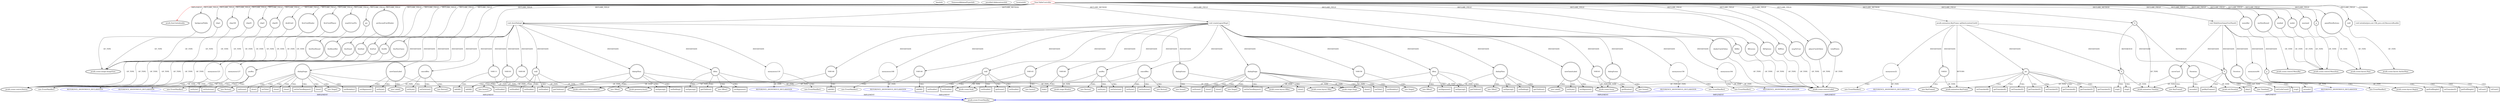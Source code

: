 digraph {
baseInfo[graphId=394,category="extension_graph",isAnonymous=false,possibleRelation=true]
frameworkRelatedTypesInfo[0="javafx.fxml.Initializable"]
possibleCollaborationsInfo[0="394~CLIENT_METHOD_DECLARATION-INSTANTIATION-~javafx.fxml.Initializable ~javafx.event.EventHandler ~false~true"]
locationInfo[projectName="Edenm-BlackJack",filePath="/Edenm-BlackJack/BlackJack-master/src/View/TableController.java",contextSignature="TableController",graphId="394"]
0[label="View.TableController",vertexType="ROOT_CLIENT_CLASS_DECLARATION",isFrameworkType=false,color=red]
1[label="javafx.fxml.Initializable",vertexType="FRAMEWORK_INTERFACE_TYPE",isFrameworkType=true,peripheries=2]
2[label="backgroudTable",vertexType="FIELD_DECLARATION",isFrameworkType=true,peripheries=2,shape=circle]
3[label="javafx.scene.image.ImageView",vertexType="FRAMEWORK_CLASS_TYPE",isFrameworkType=true,peripheries=2]
4[label="btnDeal",vertexType="FIELD_DECLARATION",isFrameworkType=true,peripheries=2,shape=circle]
5[label="javafx.scene.control.Button",vertexType="FRAMEWORK_CLASS_TYPE",isFrameworkType=true,peripheries=2]
6[label="btnExit",vertexType="FIELD_DECLARATION",isFrameworkType=true,peripheries=2,shape=circle]
8[label="btnHit",vertexType="FIELD_DECLARATION",isFrameworkType=true,peripheries=2,shape=circle]
10[label="btnNewGame",vertexType="FIELD_DECLARATION",isFrameworkType=true,peripheries=2,shape=circle]
12[label="btnNewRound",vertexType="FIELD_DECLARATION",isFrameworkType=true,peripheries=2,shape=circle]
14[label="btnResetBet",vertexType="FIELD_DECLARATION",isFrameworkType=true,peripheries=2,shape=circle]
16[label="btnStand",vertexType="FIELD_DECLARATION",isFrameworkType=true,peripheries=2,shape=circle]
18[label="chip1",vertexType="FIELD_DECLARATION",isFrameworkType=true,peripheries=2,shape=circle]
20[label="chip100",vertexType="FIELD_DECLARATION",isFrameworkType=true,peripheries=2,shape=circle]
22[label="chip25",vertexType="FIELD_DECLARATION",isFrameworkType=true,peripheries=2,shape=circle]
24[label="chip5",vertexType="FIELD_DECLARATION",isFrameworkType=true,peripheries=2,shape=circle]
26[label="chip50",vertexType="FIELD_DECLARATION",isFrameworkType=true,peripheries=2,shape=circle]
28[label="dealerCardsValue",vertexType="FIELD_DECLARATION",isFrameworkType=true,peripheries=2,shape=circle]
29[label="javafx.scene.control.Label",vertexType="FRAMEWORK_CLASS_TYPE",isFrameworkType=true,peripheries=2]
30[label="deckCard",vertexType="FIELD_DECLARATION",isFrameworkType=true,peripheries=2,shape=circle]
32[label="firstCardDealer",vertexType="FIELD_DECLARATION",isFrameworkType=true,peripheries=2,shape=circle]
34[label="firstCardPlayer",vertexType="FIELD_DECLARATION",isFrameworkType=true,peripheries=2,shape=circle]
36[label="lblBet",vertexType="FIELD_DECLARATION",isFrameworkType=true,peripheries=2,shape=circle]
38[label="lblLosses",vertexType="FIELD_DECLARATION",isFrameworkType=true,peripheries=2,shape=circle]
40[label="lblOptions",vertexType="FIELD_DECLARATION",isFrameworkType=true,peripheries=2,shape=circle]
42[label="lblWins",vertexType="FIELD_DECLARATION",isFrameworkType=true,peripheries=2,shape=circle]
44[label="menuBar",vertexType="FIELD_DECLARATION",isFrameworkType=true,peripheries=2,shape=circle]
45[label="javafx.scene.control.MenuBar",vertexType="FRAMEWORK_CLASS_TYPE",isFrameworkType=true,peripheries=2]
46[label="mnNewRound",vertexType="FIELD_DECLARATION",isFrameworkType=true,peripheries=2,shape=circle]
47[label="javafx.scene.control.MenuItem",vertexType="FRAMEWORK_CLASS_TYPE",isFrameworkType=true,peripheries=2]
48[label="mndeal",vertexType="FIELD_DECLARATION",isFrameworkType=true,peripheries=2,shape=circle]
50[label="mnhit",vertexType="FIELD_DECLARATION",isFrameworkType=true,peripheries=2,shape=circle]
52[label="mnstand",vertexType="FIELD_DECLARATION",isFrameworkType=true,peripheries=2,shape=circle]
54[label="msgToUser",vertexType="FIELD_DECLARATION",isFrameworkType=true,peripheries=2,shape=circle]
56[label="msgToUserPic",vertexType="FIELD_DECLARATION",isFrameworkType=true,peripheries=2,shape=circle]
58[label="p",vertexType="FIELD_DECLARATION",isFrameworkType=true,peripheries=2,shape=circle]
59[label="javafx.scene.layout.Pane",vertexType="FRAMEWORK_CLASS_TYPE",isFrameworkType=true,peripheries=2]
60[label="panelNewButtons",vertexType="FIELD_DECLARATION",isFrameworkType=true,peripheries=2,shape=circle]
62[label="pic",vertexType="FIELD_DECLARATION",isFrameworkType=true,peripheries=2,shape=circle]
64[label="picSecondCardDealer",vertexType="FIELD_DECLARATION",isFrameworkType=true,peripheries=2,shape=circle]
66[label="playerCardsValue",vertexType="FIELD_DECLARATION",isFrameworkType=true,peripheries=2,shape=circle]
68[label="tl",vertexType="FIELD_DECLARATION",isFrameworkType=true,peripheries=2,shape=circle]
69[label="javafx.animation.Timeline",vertexType="FRAMEWORK_CLASS_TYPE",isFrameworkType=true,peripheries=2]
70[label="totalPoints",vertexType="FIELD_DECLARATION",isFrameworkType=true,peripheries=2,shape=circle]
72[label="wall",vertexType="FIELD_DECLARATION",isFrameworkType=true,peripheries=2,shape=circle]
73[label="javafx.scene.layout.AnchorPane",vertexType="FRAMEWORK_CLASS_TYPE",isFrameworkType=true,peripheries=2]
74[label="void initialize(java.net.URL,java.util.ResourceBundle)",vertexType="OVERRIDING_METHOD_DECLARATION",isFrameworkType=false,shape=box]
141[label="javafx.animation.KeyFrame upDateLocationCard()",vertexType="CLIENT_METHOD_DECLARATION",isFrameworkType=false,shape=box]
142[label="javafx.animation.KeyFrame",vertexType="FRAMEWORK_CLASS_TYPE",isFrameworkType=true,peripheries=2]
144[label="VAR20",vertexType="VARIABLE_EXPRESION",isFrameworkType=true,peripheries=2,shape=circle]
143[label="new KeyFrame()",vertexType="CONSTRUCTOR_CALL",isFrameworkType=true,peripheries=2]
146[label="Duration",vertexType="VARIABLE_EXPRESION",isFrameworkType=true,peripheries=2,shape=circle]
148[label="javafx.util.Duration",vertexType="FRAMEWORK_CLASS_TYPE",isFrameworkType=true,peripheries=2]
147[label="seconds()",vertexType="INSIDE_CALL",isFrameworkType=true,peripheries=2,shape=box]
150[label="anonymous22",vertexType="VARIABLE_EXPRESION",isFrameworkType=false,shape=circle]
151[label="REFERENCE_ANONYMOUS_DECLARATION",vertexType="REFERENCE_ANONYMOUS_DECLARATION",isFrameworkType=false,color=blue]
152[label="javafx.event.EventHandler",vertexType="FRAMEWORK_INTERFACE_TYPE",isFrameworkType=true,peripheries=2]
149[label="new EventHandler()",vertexType="CONSTRUCTOR_CALL",isFrameworkType=false]
153[label="pic",vertexType="VARIABLE_EXPRESION",isFrameworkType=true,peripheries=2,shape=circle]
155[label="javafx.scene.Node",vertexType="FRAMEWORK_CLASS_TYPE",isFrameworkType=true,peripheries=2]
154[label="getTranslateX()",vertexType="INSIDE_CALL",isFrameworkType=true,peripheries=2,shape=box]
157[label="getTranslateY()",vertexType="INSIDE_CALL",isFrameworkType=true,peripheries=2,shape=box]
159[label="setTranslateX()",vertexType="INSIDE_CALL",isFrameworkType=true,peripheries=2,shape=box]
161[label="getTranslateX()",vertexType="INSIDE_CALL",isFrameworkType=true,peripheries=2,shape=box]
163[label="setTranslateY()",vertexType="INSIDE_CALL",isFrameworkType=true,peripheries=2,shape=box]
165[label="getTranslateY()",vertexType="INSIDE_CALL",isFrameworkType=true,peripheries=2,shape=box]
166[label="tl",vertexType="VARIABLE_EXPRESION",isFrameworkType=true,peripheries=2,shape=circle]
167[label="stop()",vertexType="INSIDE_CALL",isFrameworkType=true,peripheries=2,shape=box]
170[label="setTranslateY()",vertexType="INSIDE_CALL",isFrameworkType=true,peripheries=2,shape=box]
172[label="getTranslateY()",vertexType="INSIDE_CALL",isFrameworkType=true,peripheries=2,shape=box]
174[label="stop()",vertexType="INSIDE_CALL",isFrameworkType=true,peripheries=2,shape=box]
331[label="void SlideDownGameOverPanel()",vertexType="CLIENT_METHOD_DECLARATION",isFrameworkType=false,shape=box]
333[label="tl",vertexType="VARIABLE_EXPRESION",isFrameworkType=true,peripheries=2,shape=circle]
332[label="new Timeline()",vertexType="CONSTRUCTOR_CALL",isFrameworkType=true,peripheries=2]
336[label="setCycleCount()",vertexType="INSIDE_CALL",isFrameworkType=true,peripheries=2,shape=box]
338[label="moveCard",vertexType="VARIABLE_EXPRESION",isFrameworkType=true,peripheries=2,shape=circle]
337[label="new KeyFrame()",vertexType="CONSTRUCTOR_CALL",isFrameworkType=true,peripheries=2]
340[label="Duration",vertexType="VARIABLE_EXPRESION",isFrameworkType=true,peripheries=2,shape=circle]
341[label="seconds()",vertexType="INSIDE_CALL",isFrameworkType=true,peripheries=2,shape=box]
344[label="anonymous84",vertexType="VARIABLE_EXPRESION",isFrameworkType=false,shape=circle]
345[label="REFERENCE_ANONYMOUS_DECLARATION",vertexType="REFERENCE_ANONYMOUS_DECLARATION",isFrameworkType=false,color=blue]
343[label="new EventHandler()",vertexType="CONSTRUCTOR_CALL",isFrameworkType=false]
347[label="p",vertexType="VARIABLE_EXPRESION",isFrameworkType=true,peripheries=2,shape=circle]
349[label="javafx.scene.layout.Region",vertexType="FRAMEWORK_CLASS_TYPE",isFrameworkType=true,peripheries=2]
348[label="getPrefHeight()",vertexType="INSIDE_CALL",isFrameworkType=true,peripheries=2,shape=box]
351[label="setTranslateY()",vertexType="INSIDE_CALL",isFrameworkType=true,peripheries=2,shape=box]
353[label="getPrefHeight()",vertexType="INSIDE_CALL",isFrameworkType=true,peripheries=2,shape=box]
355[label="toFront()",vertexType="INSIDE_CALL",isFrameworkType=true,peripheries=2,shape=box]
357[label="stop()",vertexType="INSIDE_CALL",isFrameworkType=true,peripheries=2,shape=box]
359[label="toFront()",vertexType="INSIDE_CALL",isFrameworkType=true,peripheries=2,shape=box]
361[label="getKeyFrames()",vertexType="INSIDE_CALL",isFrameworkType=true,peripheries=2,shape=box]
363[label="play()",vertexType="INSIDE_CALL",isFrameworkType=true,peripheries=2,shape=box]
364[label="void showDialog()",vertexType="CLIENT_METHOD_DECLARATION",isFrameworkType=false,shape=box]
366[label="dialogStage",vertexType="VARIABLE_EXPRESION",isFrameworkType=true,peripheries=2,shape=circle]
367[label="javafx.stage.Stage",vertexType="FRAMEWORK_CLASS_TYPE",isFrameworkType=true,peripheries=2]
365[label="new Stage()",vertexType="CONSTRUCTOR_CALL",isFrameworkType=true,peripheries=2]
369[label="setTitle()",vertexType="INSIDE_CALL",isFrameworkType=true,peripheries=2,shape=box]
371[label="yesBtn",vertexType="VARIABLE_EXPRESION",isFrameworkType=true,peripheries=2,shape=circle]
370[label="new Button()",vertexType="CONSTRUCTOR_CALL",isFrameworkType=true,peripheries=2]
374[label="cancelBtn",vertexType="VARIABLE_EXPRESION",isFrameworkType=true,peripheries=2,shape=circle]
373[label="new Button()",vertexType="CONSTRUCTOR_CALL",isFrameworkType=true,peripheries=2]
377[label="setStyle()",vertexType="INSIDE_CALL",isFrameworkType=true,peripheries=2,shape=box]
379[label="setStyle()",vertexType="INSIDE_CALL",isFrameworkType=true,peripheries=2,shape=box]
381[label="initModality()",vertexType="INSIDE_CALL",isFrameworkType=true,peripheries=2,shape=box]
383[label="hBox",vertexType="VARIABLE_EXPRESION",isFrameworkType=true,peripheries=2,shape=circle]
384[label="javafx.scene.layout.HBox",vertexType="FRAMEWORK_CLASS_TYPE",isFrameworkType=true,peripheries=2]
382[label="new HBox()",vertexType="CONSTRUCTOR_CALL",isFrameworkType=true,peripheries=2]
386[label="setAlignment()",vertexType="INSIDE_CALL",isFrameworkType=true,peripheries=2,shape=box]
388[label="setSpacing()",vertexType="INSIDE_CALL",isFrameworkType=true,peripheries=2,shape=box]
389[label="VAR103",vertexType="VARIABLE_EXPRESION",isFrameworkType=true,peripheries=2,shape=circle]
391[label="javafx.collections.ObservableList",vertexType="FRAMEWORK_INTERFACE_TYPE",isFrameworkType=true,peripheries=2]
390[label="addAll()",vertexType="INSIDE_CALL",isFrameworkType=true,peripheries=2,shape=box]
393[label="getChildren()",vertexType="INSIDE_CALL",isFrameworkType=true,peripheries=2,shape=box]
395[label="dialogVbox",vertexType="VARIABLE_EXPRESION",isFrameworkType=true,peripheries=2,shape=circle]
396[label="javafx.scene.layout.VBox",vertexType="FRAMEWORK_CLASS_TYPE",isFrameworkType=true,peripheries=2]
394[label="new VBox()",vertexType="CONSTRUCTOR_CALL",isFrameworkType=true,peripheries=2]
398[label="setSpacing()",vertexType="INSIDE_CALL",isFrameworkType=true,peripheries=2,shape=box]
400[label="setPadding()",vertexType="INSIDE_CALL",isFrameworkType=true,peripheries=2,shape=box]
402[label="VAR108",vertexType="VARIABLE_EXPRESION",isFrameworkType=true,peripheries=2,shape=circle]
403[label="javafx.geometry.Insets",vertexType="FRAMEWORK_CLASS_TYPE",isFrameworkType=true,peripheries=2]
401[label="new Insets()",vertexType="CONSTRUCTOR_CALL",isFrameworkType=true,peripheries=2]
405[label="newGameLabel",vertexType="VARIABLE_EXPRESION",isFrameworkType=true,peripheries=2,shape=circle]
404[label="new Label()",vertexType="CONSTRUCTOR_CALL",isFrameworkType=true,peripheries=2]
408[label="setStyle()",vertexType="INSIDE_CALL",isFrameworkType=true,peripheries=2,shape=box]
409[label="VAR111",vertexType="VARIABLE_EXPRESION",isFrameworkType=true,peripheries=2,shape=circle]
410[label="addAll()",vertexType="INSIDE_CALL",isFrameworkType=true,peripheries=2,shape=box]
413[label="getChildren()",vertexType="INSIDE_CALL",isFrameworkType=true,peripheries=2,shape=box]
415[label="setAlignment()",vertexType="INSIDE_CALL",isFrameworkType=true,peripheries=2,shape=box]
417[label="dialogScene",vertexType="VARIABLE_EXPRESION",isFrameworkType=true,peripheries=2,shape=circle]
418[label="javafx.scene.Scene",vertexType="FRAMEWORK_CLASS_TYPE",isFrameworkType=true,peripheries=2]
416[label="new Scene()",vertexType="CONSTRUCTOR_CALL",isFrameworkType=true,peripheries=2]
420[label="setScene()",vertexType="INSIDE_CALL",isFrameworkType=true,peripheries=2,shape=box]
421[label="wall",vertexType="VARIABLE_EXPRESION",isFrameworkType=true,peripheries=2,shape=circle]
422[label="setDisable()",vertexType="INSIDE_CALL",isFrameworkType=true,peripheries=2,shape=box]
425[label="show()",vertexType="INSIDE_CALL",isFrameworkType=true,peripheries=2,shape=box]
427[label="setOnAction()",vertexType="INSIDE_CALL",isFrameworkType=true,peripheries=2,shape=box]
429[label="anonymous119",vertexType="VARIABLE_EXPRESION",isFrameworkType=false,shape=circle]
430[label="REFERENCE_ANONYMOUS_DECLARATION",vertexType="REFERENCE_ANONYMOUS_DECLARATION",isFrameworkType=false,color=blue]
428[label="new EventHandler()",vertexType="CONSTRUCTOR_CALL",isFrameworkType=false]
433[label="setDisable()",vertexType="INSIDE_CALL",isFrameworkType=true,peripheries=2,shape=box]
435[label="close()",vertexType="INSIDE_CALL",isFrameworkType=true,peripheries=2,shape=box]
437[label="setOnAction()",vertexType="INSIDE_CALL",isFrameworkType=true,peripheries=2,shape=box]
439[label="anonymous123",vertexType="VARIABLE_EXPRESION",isFrameworkType=false,shape=circle]
440[label="REFERENCE_ANONYMOUS_DECLARATION",vertexType="REFERENCE_ANONYMOUS_DECLARATION",isFrameworkType=false,color=blue]
438[label="new EventHandler()",vertexType="CONSTRUCTOR_CALL",isFrameworkType=false]
443[label="setDisable()",vertexType="INSIDE_CALL",isFrameworkType=true,peripheries=2,shape=box]
445[label="close()",vertexType="INSIDE_CALL",isFrameworkType=true,peripheries=2,shape=box]
447[label="setOnCloseRequest()",vertexType="INSIDE_CALL",isFrameworkType=true,peripheries=2,shape=box]
449[label="anonymous127",vertexType="VARIABLE_EXPRESION",isFrameworkType=false,shape=circle]
450[label="REFERENCE_ANONYMOUS_DECLARATION",vertexType="REFERENCE_ANONYMOUS_DECLARATION",isFrameworkType=false,color=blue]
448[label="new EventHandler()",vertexType="CONSTRUCTOR_CALL",isFrameworkType=false]
453[label="setDisable()",vertexType="INSIDE_CALL",isFrameworkType=true,peripheries=2,shape=box]
455[label="close()",vertexType="INSIDE_CALL",isFrameworkType=true,peripheries=2,shape=box]
456[label="void createLogoutMsg()",vertexType="CLIENT_METHOD_DECLARATION",isFrameworkType=false,shape=box]
458[label="dialogStage",vertexType="VARIABLE_EXPRESION",isFrameworkType=true,peripheries=2,shape=circle]
457[label="new Stage()",vertexType="CONSTRUCTOR_CALL",isFrameworkType=true,peripheries=2]
461[label="setTitle()",vertexType="INSIDE_CALL",isFrameworkType=true,peripheries=2,shape=box]
463[label="yesBtn",vertexType="VARIABLE_EXPRESION",isFrameworkType=true,peripheries=2,shape=circle]
462[label="new Button()",vertexType="CONSTRUCTOR_CALL",isFrameworkType=true,peripheries=2]
466[label="cancelBtn",vertexType="VARIABLE_EXPRESION",isFrameworkType=true,peripheries=2,shape=circle]
465[label="new Button()",vertexType="CONSTRUCTOR_CALL",isFrameworkType=true,peripheries=2]
469[label="setStyle()",vertexType="INSIDE_CALL",isFrameworkType=true,peripheries=2,shape=box]
471[label="setStyle()",vertexType="INSIDE_CALL",isFrameworkType=true,peripheries=2,shape=box]
473[label="initModality()",vertexType="INSIDE_CALL",isFrameworkType=true,peripheries=2,shape=box]
475[label="hBox",vertexType="VARIABLE_EXPRESION",isFrameworkType=true,peripheries=2,shape=circle]
474[label="new HBox()",vertexType="CONSTRUCTOR_CALL",isFrameworkType=true,peripheries=2]
478[label="setAlignment()",vertexType="INSIDE_CALL",isFrameworkType=true,peripheries=2,shape=box]
480[label="setSpacing()",vertexType="INSIDE_CALL",isFrameworkType=true,peripheries=2,shape=box]
481[label="VAR140",vertexType="VARIABLE_EXPRESION",isFrameworkType=true,peripheries=2,shape=circle]
482[label="addAll()",vertexType="INSIDE_CALL",isFrameworkType=true,peripheries=2,shape=box]
485[label="getChildren()",vertexType="INSIDE_CALL",isFrameworkType=true,peripheries=2,shape=box]
487[label="dialogVbox",vertexType="VARIABLE_EXPRESION",isFrameworkType=true,peripheries=2,shape=circle]
486[label="new VBox()",vertexType="CONSTRUCTOR_CALL",isFrameworkType=true,peripheries=2]
490[label="setSpacing()",vertexType="INSIDE_CALL",isFrameworkType=true,peripheries=2,shape=box]
492[label="setPadding()",vertexType="INSIDE_CALL",isFrameworkType=true,peripheries=2,shape=box]
494[label="VAR145",vertexType="VARIABLE_EXPRESION",isFrameworkType=true,peripheries=2,shape=circle]
493[label="new Insets()",vertexType="CONSTRUCTOR_CALL",isFrameworkType=true,peripheries=2]
497[label="newGameLabel",vertexType="VARIABLE_EXPRESION",isFrameworkType=true,peripheries=2,shape=circle]
496[label="new Label()",vertexType="CONSTRUCTOR_CALL",isFrameworkType=true,peripheries=2]
500[label="setStyle()",vertexType="INSIDE_CALL",isFrameworkType=true,peripheries=2,shape=box]
501[label="VAR148",vertexType="VARIABLE_EXPRESION",isFrameworkType=true,peripheries=2,shape=circle]
502[label="addAll()",vertexType="INSIDE_CALL",isFrameworkType=true,peripheries=2,shape=box]
505[label="getChildren()",vertexType="INSIDE_CALL",isFrameworkType=true,peripheries=2,shape=box]
507[label="setAlignment()",vertexType="INSIDE_CALL",isFrameworkType=true,peripheries=2,shape=box]
509[label="dialogScene",vertexType="VARIABLE_EXPRESION",isFrameworkType=true,peripheries=2,shape=circle]
508[label="new Scene()",vertexType="CONSTRUCTOR_CALL",isFrameworkType=true,peripheries=2]
512[label="setScene()",vertexType="INSIDE_CALL",isFrameworkType=true,peripheries=2,shape=box]
513[label="wall",vertexType="VARIABLE_EXPRESION",isFrameworkType=true,peripheries=2,shape=circle]
514[label="setDisable()",vertexType="INSIDE_CALL",isFrameworkType=true,peripheries=2,shape=box]
517[label="show()",vertexType="INSIDE_CALL",isFrameworkType=true,peripheries=2,shape=box]
519[label="setOnAction()",vertexType="INSIDE_CALL",isFrameworkType=true,peripheries=2,shape=box]
521[label="anonymous156",vertexType="VARIABLE_EXPRESION",isFrameworkType=false,shape=circle]
522[label="REFERENCE_ANONYMOUS_DECLARATION",vertexType="REFERENCE_ANONYMOUS_DECLARATION",isFrameworkType=false,color=blue]
520[label="new EventHandler()",vertexType="CONSTRUCTOR_CALL",isFrameworkType=false]
525[label="setDisable()",vertexType="INSIDE_CALL",isFrameworkType=true,peripheries=2,shape=box]
527[label="close()",vertexType="INSIDE_CALL",isFrameworkType=true,peripheries=2,shape=box]
529[label="VAR159",vertexType="VARIABLE_EXPRESION",isFrameworkType=true,peripheries=2,shape=circle]
528[label="new Stage()",vertexType="CONSTRUCTOR_CALL",isFrameworkType=true,peripheries=2]
531[label="VAR160",vertexType="VARIABLE_EXPRESION",isFrameworkType=true,peripheries=2,shape=circle]
533[label="javafx.stage.Window",vertexType="FRAMEWORK_CLASS_TYPE",isFrameworkType=true,peripheries=2]
532[label="hide()",vertexType="INSIDE_CALL",isFrameworkType=true,peripheries=2,shape=box]
534[label="VAR161",vertexType="VARIABLE_EXPRESION",isFrameworkType=true,peripheries=2,shape=circle]
535[label="getWindow()",vertexType="INSIDE_CALL",isFrameworkType=true,peripheries=2,shape=box]
538[label="getScene()",vertexType="INSIDE_CALL",isFrameworkType=true,peripheries=2,shape=box]
540[label="setOnAction()",vertexType="INSIDE_CALL",isFrameworkType=true,peripheries=2,shape=box]
542[label="anonymous164",vertexType="VARIABLE_EXPRESION",isFrameworkType=false,shape=circle]
543[label="REFERENCE_ANONYMOUS_DECLARATION",vertexType="REFERENCE_ANONYMOUS_DECLARATION",isFrameworkType=false,color=blue]
541[label="new EventHandler()",vertexType="CONSTRUCTOR_CALL",isFrameworkType=false]
546[label="setDisable()",vertexType="INSIDE_CALL",isFrameworkType=true,peripheries=2,shape=box]
548[label="close()",vertexType="INSIDE_CALL",isFrameworkType=true,peripheries=2,shape=box]
550[label="setOnCloseRequest()",vertexType="INSIDE_CALL",isFrameworkType=true,peripheries=2,shape=box]
552[label="anonymous168",vertexType="VARIABLE_EXPRESION",isFrameworkType=false,shape=circle]
553[label="REFERENCE_ANONYMOUS_DECLARATION",vertexType="REFERENCE_ANONYMOUS_DECLARATION",isFrameworkType=false,color=blue]
551[label="new EventHandler()",vertexType="CONSTRUCTOR_CALL",isFrameworkType=false]
556[label="setDisable()",vertexType="INSIDE_CALL",isFrameworkType=true,peripheries=2,shape=box]
558[label="close()",vertexType="INSIDE_CALL",isFrameworkType=true,peripheries=2,shape=box]
0->1[label="IMPLEMENT",color=red]
0->2[label="DECLARE_FIELD"]
2->3[label="OF_TYPE"]
0->4[label="DECLARE_FIELD"]
4->5[label="OF_TYPE"]
0->6[label="DECLARE_FIELD"]
6->5[label="OF_TYPE"]
0->8[label="DECLARE_FIELD"]
8->5[label="OF_TYPE"]
0->10[label="DECLARE_FIELD"]
10->5[label="OF_TYPE"]
0->12[label="DECLARE_FIELD"]
12->5[label="OF_TYPE"]
0->14[label="DECLARE_FIELD"]
14->5[label="OF_TYPE"]
0->16[label="DECLARE_FIELD"]
16->5[label="OF_TYPE"]
0->18[label="DECLARE_FIELD"]
18->3[label="OF_TYPE"]
0->20[label="DECLARE_FIELD"]
20->3[label="OF_TYPE"]
0->22[label="DECLARE_FIELD"]
22->3[label="OF_TYPE"]
0->24[label="DECLARE_FIELD"]
24->3[label="OF_TYPE"]
0->26[label="DECLARE_FIELD"]
26->3[label="OF_TYPE"]
0->28[label="DECLARE_FIELD"]
28->29[label="OF_TYPE"]
0->30[label="DECLARE_FIELD"]
30->3[label="OF_TYPE"]
0->32[label="DECLARE_FIELD"]
32->3[label="OF_TYPE"]
0->34[label="DECLARE_FIELD"]
34->3[label="OF_TYPE"]
0->36[label="DECLARE_FIELD"]
36->29[label="OF_TYPE"]
0->38[label="DECLARE_FIELD"]
38->29[label="OF_TYPE"]
0->40[label="DECLARE_FIELD"]
40->29[label="OF_TYPE"]
0->42[label="DECLARE_FIELD"]
42->29[label="OF_TYPE"]
0->44[label="DECLARE_FIELD"]
44->45[label="OF_TYPE"]
0->46[label="DECLARE_FIELD"]
46->47[label="OF_TYPE"]
0->48[label="DECLARE_FIELD"]
48->47[label="OF_TYPE"]
0->50[label="DECLARE_FIELD"]
50->47[label="OF_TYPE"]
0->52[label="DECLARE_FIELD"]
52->47[label="OF_TYPE"]
0->54[label="DECLARE_FIELD"]
54->29[label="OF_TYPE"]
0->56[label="DECLARE_FIELD"]
56->3[label="OF_TYPE"]
0->58[label="DECLARE_FIELD"]
58->59[label="OF_TYPE"]
0->60[label="DECLARE_FIELD"]
60->59[label="OF_TYPE"]
0->62[label="DECLARE_FIELD"]
62->3[label="OF_TYPE"]
0->64[label="DECLARE_FIELD"]
64->3[label="OF_TYPE"]
0->66[label="DECLARE_FIELD"]
66->29[label="OF_TYPE"]
0->68[label="DECLARE_FIELD"]
68->69[label="OF_TYPE"]
0->70[label="DECLARE_FIELD"]
70->29[label="OF_TYPE"]
0->72[label="DECLARE_FIELD"]
72->73[label="OF_TYPE"]
0->74[label="OVERRIDE"]
0->141[label="DECLARE_METHOD"]
141->142[label="RETURN"]
141->144[label="INSTANTIATE"]
144->142[label="OF_TYPE"]
144->143[label="CALL"]
141->146[label="INSTANTIATE"]
146->148[label="OF_TYPE"]
146->147[label="CALL"]
141->150[label="INSTANTIATE"]
151->152[label="IMPLEMENT",color=blue]
150->151[label="OF_TYPE"]
150->149[label="CALL"]
141->153[label="INSTANTIATE"]
153->155[label="OF_TYPE"]
153->154[label="CALL"]
153->157[label="CALL"]
153->159[label="CALL"]
153->161[label="CALL"]
153->163[label="CALL"]
153->165[label="CALL"]
141->166[label="INSTANTIATE"]
68->166[label="REFERENCE"]
166->69[label="OF_TYPE"]
166->167[label="CALL"]
153->170[label="CALL"]
153->172[label="CALL"]
166->174[label="CALL"]
0->331[label="DECLARE_METHOD"]
331->333[label="INSTANTIATE"]
68->333[label="REFERENCE"]
333->69[label="OF_TYPE"]
333->332[label="CALL"]
333->336[label="CALL"]
331->338[label="INSTANTIATE"]
338->142[label="OF_TYPE"]
338->337[label="CALL"]
331->340[label="INSTANTIATE"]
340->148[label="OF_TYPE"]
340->341[label="CALL"]
331->344[label="INSTANTIATE"]
345->152[label="IMPLEMENT",color=blue]
344->345[label="OF_TYPE"]
344->343[label="CALL"]
331->347[label="INSTANTIATE"]
347->349[label="OF_TYPE"]
347->348[label="CALL"]
347->351[label="CALL"]
347->353[label="CALL"]
347->355[label="CALL"]
333->357[label="CALL"]
347->359[label="CALL"]
333->361[label="CALL"]
333->363[label="CALL"]
0->364[label="DECLARE_METHOD"]
364->366[label="INSTANTIATE"]
366->367[label="OF_TYPE"]
366->365[label="CALL"]
366->369[label="CALL"]
364->371[label="INSTANTIATE"]
371->5[label="OF_TYPE"]
371->370[label="CALL"]
364->374[label="INSTANTIATE"]
374->5[label="OF_TYPE"]
374->373[label="CALL"]
374->377[label="CALL"]
371->379[label="CALL"]
366->381[label="CALL"]
364->383[label="INSTANTIATE"]
383->384[label="OF_TYPE"]
383->382[label="CALL"]
383->386[label="CALL"]
383->388[label="CALL"]
364->389[label="INSTANTIATE"]
389->391[label="OF_TYPE"]
389->390[label="CALL"]
383->393[label="CALL"]
364->395[label="INSTANTIATE"]
395->396[label="OF_TYPE"]
395->394[label="CALL"]
395->398[label="CALL"]
395->400[label="CALL"]
364->402[label="INSTANTIATE"]
402->403[label="OF_TYPE"]
402->401[label="CALL"]
364->405[label="INSTANTIATE"]
405->29[label="OF_TYPE"]
405->404[label="CALL"]
405->408[label="CALL"]
364->409[label="INSTANTIATE"]
409->391[label="OF_TYPE"]
409->410[label="CALL"]
395->413[label="CALL"]
405->415[label="CALL"]
364->417[label="INSTANTIATE"]
417->418[label="OF_TYPE"]
417->416[label="CALL"]
366->420[label="CALL"]
364->421[label="INSTANTIATE"]
421->155[label="OF_TYPE"]
421->422[label="CALL"]
366->425[label="CALL"]
371->427[label="CALL"]
364->429[label="INSTANTIATE"]
430->152[label="IMPLEMENT",color=blue]
429->430[label="OF_TYPE"]
429->428[label="CALL"]
421->433[label="CALL"]
366->435[label="CALL"]
374->437[label="CALL"]
364->439[label="INSTANTIATE"]
440->152[label="IMPLEMENT",color=blue]
439->440[label="OF_TYPE"]
439->438[label="CALL"]
421->443[label="CALL"]
366->445[label="CALL"]
366->447[label="CALL"]
364->449[label="INSTANTIATE"]
450->152[label="IMPLEMENT",color=blue]
449->450[label="OF_TYPE"]
449->448[label="CALL"]
421->453[label="CALL"]
366->455[label="CALL"]
0->456[label="DECLARE_METHOD"]
456->458[label="INSTANTIATE"]
458->367[label="OF_TYPE"]
458->457[label="CALL"]
458->461[label="CALL"]
456->463[label="INSTANTIATE"]
463->5[label="OF_TYPE"]
463->462[label="CALL"]
456->466[label="INSTANTIATE"]
466->5[label="OF_TYPE"]
466->465[label="CALL"]
466->469[label="CALL"]
463->471[label="CALL"]
458->473[label="CALL"]
456->475[label="INSTANTIATE"]
475->384[label="OF_TYPE"]
475->474[label="CALL"]
475->478[label="CALL"]
475->480[label="CALL"]
456->481[label="INSTANTIATE"]
481->391[label="OF_TYPE"]
481->482[label="CALL"]
475->485[label="CALL"]
456->487[label="INSTANTIATE"]
487->396[label="OF_TYPE"]
487->486[label="CALL"]
487->490[label="CALL"]
487->492[label="CALL"]
456->494[label="INSTANTIATE"]
494->403[label="OF_TYPE"]
494->493[label="CALL"]
456->497[label="INSTANTIATE"]
497->29[label="OF_TYPE"]
497->496[label="CALL"]
497->500[label="CALL"]
456->501[label="INSTANTIATE"]
501->391[label="OF_TYPE"]
501->502[label="CALL"]
487->505[label="CALL"]
497->507[label="CALL"]
456->509[label="INSTANTIATE"]
509->418[label="OF_TYPE"]
509->508[label="CALL"]
458->512[label="CALL"]
456->513[label="INSTANTIATE"]
513->155[label="OF_TYPE"]
513->514[label="CALL"]
458->517[label="CALL"]
463->519[label="CALL"]
456->521[label="INSTANTIATE"]
522->152[label="IMPLEMENT",color=blue]
521->522[label="OF_TYPE"]
521->520[label="CALL"]
513->525[label="CALL"]
458->527[label="CALL"]
456->529[label="INSTANTIATE"]
529->367[label="OF_TYPE"]
529->528[label="CALL"]
456->531[label="INSTANTIATE"]
531->533[label="OF_TYPE"]
531->532[label="CALL"]
456->534[label="INSTANTIATE"]
534->418[label="OF_TYPE"]
534->535[label="CALL"]
513->538[label="CALL"]
466->540[label="CALL"]
456->542[label="INSTANTIATE"]
543->152[label="IMPLEMENT",color=blue]
542->543[label="OF_TYPE"]
542->541[label="CALL"]
513->546[label="CALL"]
458->548[label="CALL"]
458->550[label="CALL"]
456->552[label="INSTANTIATE"]
553->152[label="IMPLEMENT",color=blue]
552->553[label="OF_TYPE"]
552->551[label="CALL"]
513->556[label="CALL"]
458->558[label="CALL"]
}
